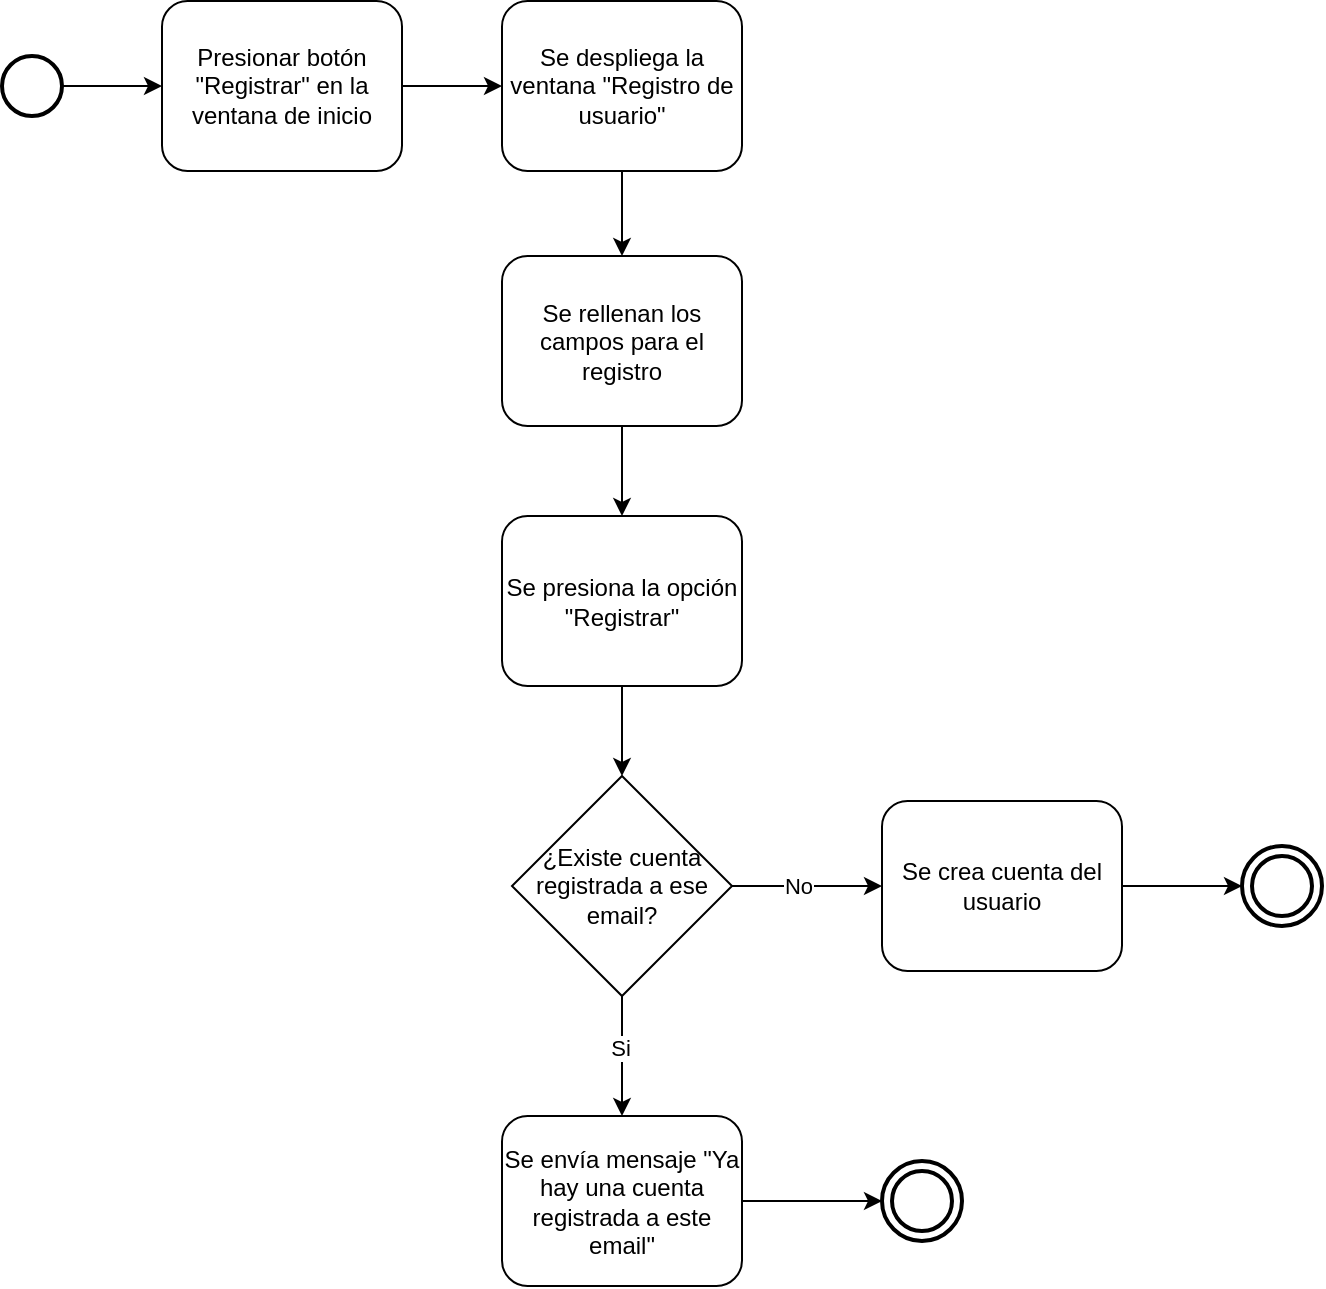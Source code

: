 <mxfile version="21.7.4" type="device">
  <diagram id="C5RBs43oDa-KdzZeNtuy" name="Page-1">
    <mxGraphModel dx="1434" dy="792" grid="1" gridSize="10" guides="1" tooltips="1" connect="1" arrows="1" fold="1" page="1" pageScale="1" pageWidth="827" pageHeight="1169" math="0" shadow="0">
      <root>
        <mxCell id="WIyWlLk6GJQsqaUBKTNV-0" />
        <mxCell id="WIyWlLk6GJQsqaUBKTNV-1" parent="WIyWlLk6GJQsqaUBKTNV-0" />
        <mxCell id="fi5mcvOh6QvALd_TEp1a-2" style="edgeStyle=orthogonalEdgeStyle;rounded=0;orthogonalLoop=1;jettySize=auto;html=1;entryX=0;entryY=0.5;entryDx=0;entryDy=0;" edge="1" parent="WIyWlLk6GJQsqaUBKTNV-1" source="fi5mcvOh6QvALd_TEp1a-0" target="fi5mcvOh6QvALd_TEp1a-1">
          <mxGeometry relative="1" as="geometry" />
        </mxCell>
        <mxCell id="fi5mcvOh6QvALd_TEp1a-0" value="" style="strokeWidth=2;html=1;shape=mxgraph.flowchart.start_2;whiteSpace=wrap;" vertex="1" parent="WIyWlLk6GJQsqaUBKTNV-1">
          <mxGeometry x="80" y="80" width="30" height="30" as="geometry" />
        </mxCell>
        <mxCell id="fi5mcvOh6QvALd_TEp1a-4" style="edgeStyle=orthogonalEdgeStyle;rounded=0;orthogonalLoop=1;jettySize=auto;html=1;entryX=0;entryY=0.5;entryDx=0;entryDy=0;" edge="1" parent="WIyWlLk6GJQsqaUBKTNV-1" source="fi5mcvOh6QvALd_TEp1a-1" target="fi5mcvOh6QvALd_TEp1a-3">
          <mxGeometry relative="1" as="geometry" />
        </mxCell>
        <mxCell id="fi5mcvOh6QvALd_TEp1a-1" value="Presionar botón &quot;Registrar&quot; en la ventana de inicio" style="rounded=1;whiteSpace=wrap;html=1;" vertex="1" parent="WIyWlLk6GJQsqaUBKTNV-1">
          <mxGeometry x="160" y="52.5" width="120" height="85" as="geometry" />
        </mxCell>
        <mxCell id="fi5mcvOh6QvALd_TEp1a-6" style="edgeStyle=orthogonalEdgeStyle;rounded=0;orthogonalLoop=1;jettySize=auto;html=1;entryX=0.5;entryY=0;entryDx=0;entryDy=0;" edge="1" parent="WIyWlLk6GJQsqaUBKTNV-1" source="fi5mcvOh6QvALd_TEp1a-3" target="fi5mcvOh6QvALd_TEp1a-5">
          <mxGeometry relative="1" as="geometry" />
        </mxCell>
        <mxCell id="fi5mcvOh6QvALd_TEp1a-3" value="Se despliega la ventana &quot;Registro de usuario&quot;" style="rounded=1;whiteSpace=wrap;html=1;" vertex="1" parent="WIyWlLk6GJQsqaUBKTNV-1">
          <mxGeometry x="330" y="52.5" width="120" height="85" as="geometry" />
        </mxCell>
        <mxCell id="fi5mcvOh6QvALd_TEp1a-8" style="edgeStyle=orthogonalEdgeStyle;rounded=0;orthogonalLoop=1;jettySize=auto;html=1;entryX=0.5;entryY=0;entryDx=0;entryDy=0;" edge="1" parent="WIyWlLk6GJQsqaUBKTNV-1" source="fi5mcvOh6QvALd_TEp1a-5" target="fi5mcvOh6QvALd_TEp1a-7">
          <mxGeometry relative="1" as="geometry" />
        </mxCell>
        <mxCell id="fi5mcvOh6QvALd_TEp1a-5" value="Se rellenan los campos para el registro" style="rounded=1;whiteSpace=wrap;html=1;" vertex="1" parent="WIyWlLk6GJQsqaUBKTNV-1">
          <mxGeometry x="330" y="180" width="120" height="85" as="geometry" />
        </mxCell>
        <mxCell id="fi5mcvOh6QvALd_TEp1a-10" style="edgeStyle=orthogonalEdgeStyle;rounded=0;orthogonalLoop=1;jettySize=auto;html=1;entryX=0.5;entryY=0;entryDx=0;entryDy=0;" edge="1" parent="WIyWlLk6GJQsqaUBKTNV-1" source="fi5mcvOh6QvALd_TEp1a-7" target="fi5mcvOh6QvALd_TEp1a-9">
          <mxGeometry relative="1" as="geometry" />
        </mxCell>
        <mxCell id="fi5mcvOh6QvALd_TEp1a-7" value="Se presiona la opción &quot;Registrar&quot;" style="rounded=1;whiteSpace=wrap;html=1;" vertex="1" parent="WIyWlLk6GJQsqaUBKTNV-1">
          <mxGeometry x="330" y="310" width="120" height="85" as="geometry" />
        </mxCell>
        <mxCell id="fi5mcvOh6QvALd_TEp1a-13" style="edgeStyle=orthogonalEdgeStyle;rounded=0;orthogonalLoop=1;jettySize=auto;html=1;entryX=0;entryY=0.5;entryDx=0;entryDy=0;" edge="1" parent="WIyWlLk6GJQsqaUBKTNV-1" source="fi5mcvOh6QvALd_TEp1a-9" target="fi5mcvOh6QvALd_TEp1a-11">
          <mxGeometry relative="1" as="geometry" />
        </mxCell>
        <mxCell id="fi5mcvOh6QvALd_TEp1a-15" value="No" style="edgeLabel;html=1;align=center;verticalAlign=middle;resizable=0;points=[];" vertex="1" connectable="0" parent="fi5mcvOh6QvALd_TEp1a-13">
          <mxGeometry x="-0.12" relative="1" as="geometry">
            <mxPoint as="offset" />
          </mxGeometry>
        </mxCell>
        <mxCell id="fi5mcvOh6QvALd_TEp1a-14" style="edgeStyle=orthogonalEdgeStyle;rounded=0;orthogonalLoop=1;jettySize=auto;html=1;entryX=0.5;entryY=0;entryDx=0;entryDy=0;" edge="1" parent="WIyWlLk6GJQsqaUBKTNV-1" source="fi5mcvOh6QvALd_TEp1a-9" target="fi5mcvOh6QvALd_TEp1a-12">
          <mxGeometry relative="1" as="geometry" />
        </mxCell>
        <mxCell id="fi5mcvOh6QvALd_TEp1a-16" value="Si" style="edgeLabel;html=1;align=center;verticalAlign=middle;resizable=0;points=[];" vertex="1" connectable="0" parent="fi5mcvOh6QvALd_TEp1a-14">
          <mxGeometry x="-0.133" y="-1" relative="1" as="geometry">
            <mxPoint as="offset" />
          </mxGeometry>
        </mxCell>
        <mxCell id="fi5mcvOh6QvALd_TEp1a-9" value="¿Existe cuenta registrada a ese email?" style="rhombus;whiteSpace=wrap;html=1;" vertex="1" parent="WIyWlLk6GJQsqaUBKTNV-1">
          <mxGeometry x="335" y="440" width="110" height="110" as="geometry" />
        </mxCell>
        <mxCell id="fi5mcvOh6QvALd_TEp1a-18" style="edgeStyle=orthogonalEdgeStyle;rounded=0;orthogonalLoop=1;jettySize=auto;html=1;entryX=0;entryY=0.5;entryDx=0;entryDy=0;" edge="1" parent="WIyWlLk6GJQsqaUBKTNV-1" source="fi5mcvOh6QvALd_TEp1a-11" target="fi5mcvOh6QvALd_TEp1a-17">
          <mxGeometry relative="1" as="geometry" />
        </mxCell>
        <mxCell id="fi5mcvOh6QvALd_TEp1a-11" value="Se crea cuenta del usuario" style="rounded=1;whiteSpace=wrap;html=1;" vertex="1" parent="WIyWlLk6GJQsqaUBKTNV-1">
          <mxGeometry x="520" y="452.5" width="120" height="85" as="geometry" />
        </mxCell>
        <mxCell id="fi5mcvOh6QvALd_TEp1a-20" style="edgeStyle=orthogonalEdgeStyle;rounded=0;orthogonalLoop=1;jettySize=auto;html=1;entryX=0;entryY=0.5;entryDx=0;entryDy=0;" edge="1" parent="WIyWlLk6GJQsqaUBKTNV-1" source="fi5mcvOh6QvALd_TEp1a-12" target="fi5mcvOh6QvALd_TEp1a-19">
          <mxGeometry relative="1" as="geometry" />
        </mxCell>
        <mxCell id="fi5mcvOh6QvALd_TEp1a-12" value="Se envía mensaje &quot;Ya hay una cuenta registrada a este email&quot;" style="rounded=1;whiteSpace=wrap;html=1;" vertex="1" parent="WIyWlLk6GJQsqaUBKTNV-1">
          <mxGeometry x="330" y="610" width="120" height="85" as="geometry" />
        </mxCell>
        <mxCell id="fi5mcvOh6QvALd_TEp1a-17" value="" style="ellipse;shape=doubleEllipse;whiteSpace=wrap;html=1;aspect=fixed;perimeterSpacing=0;strokeWidth=2;" vertex="1" parent="WIyWlLk6GJQsqaUBKTNV-1">
          <mxGeometry x="700" y="475" width="40" height="40" as="geometry" />
        </mxCell>
        <mxCell id="fi5mcvOh6QvALd_TEp1a-19" value="" style="ellipse;shape=doubleEllipse;whiteSpace=wrap;html=1;aspect=fixed;perimeterSpacing=0;strokeWidth=2;" vertex="1" parent="WIyWlLk6GJQsqaUBKTNV-1">
          <mxGeometry x="520" y="632.5" width="40" height="40" as="geometry" />
        </mxCell>
      </root>
    </mxGraphModel>
  </diagram>
</mxfile>
